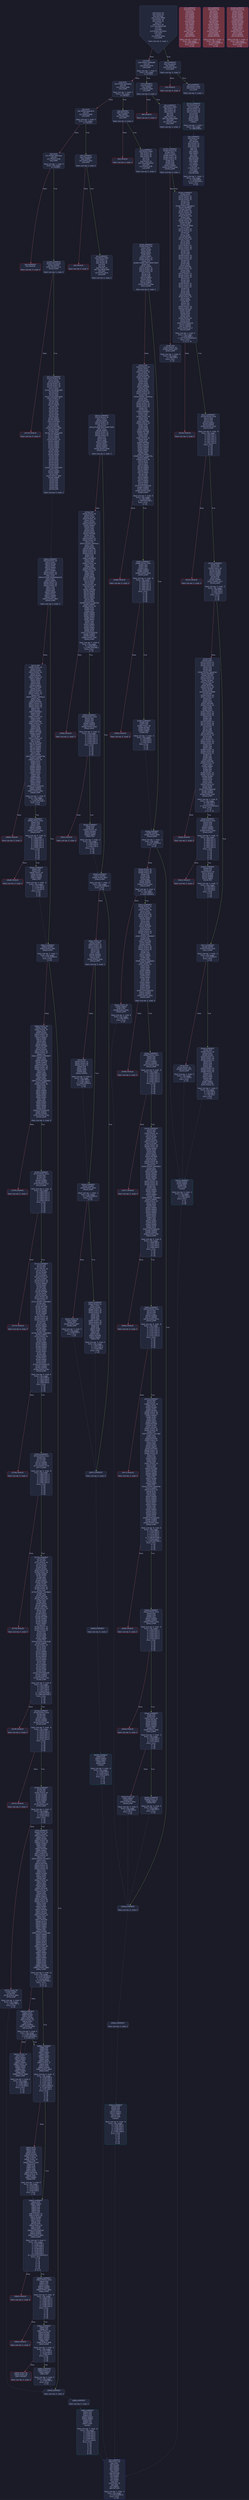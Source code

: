 digraph G {
    node [shape=box, style="filled, rounded", color="#565f89", fontcolor="#c0caf5", fontname="Helvetica", fillcolor="#24283b"];
    edge [color="#414868", fontcolor="#c0caf5", fontname="Helvetica"];
    bgcolor="#1a1b26";
    0 [ label = "[00] PUSH1 60
[02] PUSH1 40
[04] MSTORE
[05] PUSH4 ffffffff
[0a] PUSH1 e0
[0c] PUSH1 02
[0e] EXP
[0f] PUSH1 00
[11] CALLDATALOAD
[12] DIV
[13] AND
[14] PUSH4 0b1350cf
[19] DUP2
[1a] EQ
[1b] PUSH2 004d
[1e] JUMPI

Stack size req: 0, sizeΔ: 1
" shape = invhouse]
    1 [ label = "[1f] DUP1
[20] PUSH4 7a386e88
[25] EQ
[26] PUSH2 0079
[29] JUMPI

Stack size req: 1, sizeΔ: 0
Entry->Op usage:
	0->37:EQ:1
"]
    2 [ label = "[2a] DUP1
[2b] PUSH4 dde3ae6d
[30] EQ
[31] PUSH2 00a9
[34] JUMPI

Stack size req: 1, sizeΔ: 0
Entry->Op usage:
	0->48:EQ:1
"]
    3 [ label = "[35] DUP1
[36] PUSH4 ee4ca97e
[3b] EQ
[3c] PUSH2 00d9
[3f] JUMPI

Stack size req: 1, sizeΔ: 0
Entry->Op usage:
	0->59:EQ:1
"]
    4 [ label = "[40] DUP1
[41] PUSH4 ef941dca
[46] EQ
[47] PUSH2 0109
[4a] JUMPI

Stack size req: 1, sizeΔ: 0
Entry->Op usage:
	0->70:EQ:1
"]
    5 [ label = "[4b] JUMPDEST
[4c] INVALID

Stack size req: 0, sizeΔ: 0
" color = "red"]
    6 [ label = "[4d] JUMPDEST
[4e] CALLVALUE
[4f] ISZERO
[50] PUSH2 0055
[53] JUMPI

Stack size req: 0, sizeΔ: 0
"]
    7 [ label = "[54] INVALID

Stack size req: 0, sizeΔ: 0
" color = "red"]
    8 [ label = "[55] JUMPDEST
[56] PUSH2 005d
[59] PUSH2 0174
[5c] JUMP

Stack size req: 0, sizeΔ: 1
"]
    9 [ label = "[5d] JUMPDEST
[5e] PUSH1 40
[60] DUP1
[61] MLOAD
[62] PUSH1 01
[64] PUSH1 a0
[66] PUSH1 02
[68] EXP
[69] SUB
[6a] SWAP1
[6b] SWAP3
[6c] AND
[6d] DUP3
[6e] MSTORE
[6f] MLOAD
[70] SWAP1
[71] DUP2
[72] SWAP1
[73] SUB
[74] PUSH1 20
[76] ADD
[77] SWAP1
[78] RETURN

Stack size req: 1, sizeΔ: -1
Entry->Op usage:
	0->108:AND:0
	0->110:MSTORE:1
Entry->Exit:
	0->😵
" color = "darkblue"]
    10 [ label = "[79] JUMPDEST
[7a] CALLVALUE
[7b] ISZERO
[7c] PUSH2 0081
[7f] JUMPI

Stack size req: 0, sizeΔ: 0
"]
    11 [ label = "[80] INVALID

Stack size req: 0, sizeΔ: 0
" color = "red"]
    12 [ label = "[81] JUMPDEST
[82] PUSH2 0095
[85] PUSH1 01
[87] PUSH1 a0
[89] PUSH1 02
[8b] EXP
[8c] SUB
[8d] PUSH1 04
[8f] CALLDATALOAD
[90] AND
[91] PUSH2 0183
[94] JUMP

Stack size req: 0, sizeΔ: 2
"]
    13 [ label = "[95] JUMPDEST
[96] PUSH1 40
[98] DUP1
[99] MLOAD
[9a] SWAP2
[9b] ISZERO
[9c] ISZERO
[9d] DUP3
[9e] MSTORE
[9f] MLOAD
[a0] SWAP1
[a1] DUP2
[a2] SWAP1
[a3] SUB
[a4] PUSH1 20
[a6] ADD
[a7] SWAP1
[a8] RETURN

Stack size req: 1, sizeΔ: -1
Entry->Op usage:
	0->155:ISZERO:0
Entry->Exit:
	0->😵
" color = "darkblue"]
    14 [ label = "[a9] JUMPDEST
[aa] CALLVALUE
[ab] ISZERO
[ac] PUSH2 00b1
[af] JUMPI

Stack size req: 0, sizeΔ: 0
"]
    15 [ label = "[b0] INVALID

Stack size req: 0, sizeΔ: 0
" color = "red"]
    16 [ label = "[b1] JUMPDEST
[b2] PUSH2 0095
[b5] PUSH1 01
[b7] PUSH1 a0
[b9] PUSH1 02
[bb] EXP
[bc] SUB
[bd] PUSH1 04
[bf] CALLDATALOAD
[c0] AND
[c1] PUSH2 02f8
[c4] JUMP

Stack size req: 0, sizeΔ: 2
"]
    17 [ label = "[c5] JUMPDEST
[c6] PUSH1 40
[c8] DUP1
[c9] MLOAD
[ca] SWAP2
[cb] ISZERO
[cc] ISZERO
[cd] DUP3
[ce] MSTORE
[cf] MLOAD
[d0] SWAP1
[d1] DUP2
[d2] SWAP1
[d3] SUB
[d4] PUSH1 20
[d6] ADD
[d7] SWAP1
[d8] RETURN

Stack size req: 1, sizeΔ: -1
Entry->Op usage:
	0->203:ISZERO:0
Entry->Exit:
	0->😵
" color = "darkblue" fillcolor = "#703440"]
    18 [ label = "[d9] JUMPDEST
[da] CALLVALUE
[db] ISZERO
[dc] PUSH2 00e1
[df] JUMPI

Stack size req: 0, sizeΔ: 0
"]
    19 [ label = "[e0] INVALID

Stack size req: 0, sizeΔ: 0
" color = "red"]
    20 [ label = "[e1] JUMPDEST
[e2] PUSH2 0095
[e5] PUSH1 01
[e7] PUSH1 a0
[e9] PUSH1 02
[eb] EXP
[ec] SUB
[ed] PUSH1 04
[ef] CALLDATALOAD
[f0] AND
[f1] PUSH2 0514
[f4] JUMP

Stack size req: 0, sizeΔ: 2
"]
    21 [ label = "[f5] JUMPDEST
[f6] PUSH1 40
[f8] DUP1
[f9] MLOAD
[fa] SWAP2
[fb] ISZERO
[fc] ISZERO
[fd] DUP3
[fe] MSTORE
[ff] MLOAD
[0100] SWAP1
[0101] DUP2
[0102] SWAP1
[0103] SUB
[0104] PUSH1 20
[0106] ADD
[0107] SWAP1
[0108] RETURN

Stack size req: 1, sizeΔ: -1
Entry->Op usage:
	0->251:ISZERO:0
Entry->Exit:
	0->😵
" color = "darkblue" fillcolor = "#703440"]
    22 [ label = "[0109] JUMPDEST
[010a] CALLVALUE
[010b] ISZERO
[010c] PUSH2 0111
[010f] JUMPI

Stack size req: 0, sizeΔ: 0
"]
    23 [ label = "[0110] INVALID

Stack size req: 0, sizeΔ: 0
" color = "red"]
    24 [ label = "[0111] JUMPDEST
[0112] PUSH1 40
[0114] DUP1
[0115] MLOAD
[0116] PUSH1 20
[0118] PUSH1 04
[011a] PUSH1 24
[011c] DUP1
[011d] CALLDATALOAD
[011e] DUP3
[011f] DUP2
[0120] ADD
[0121] CALLDATALOAD
[0122] PUSH1 1f
[0124] DUP2
[0125] ADD
[0126] DUP6
[0127] SWAP1
[0128] DIV
[0129] DUP6
[012a] MUL
[012b] DUP7
[012c] ADD
[012d] DUP6
[012e] ADD
[012f] SWAP1
[0130] SWAP7
[0131] MSTORE
[0132] DUP6
[0133] DUP6
[0134] MSTORE
[0135] PUSH2 0095
[0138] SWAP6
[0139] DUP4
[013a] CALLDATALOAD
[013b] SWAP6
[013c] SWAP4
[013d] SWAP5
[013e] PUSH1 44
[0140] SWAP5
[0141] SWAP4
[0142] SWAP3
[0143] SWAP1
[0144] SWAP3
[0145] ADD
[0146] SWAP2
[0147] DUP2
[0148] SWAP1
[0149] DUP5
[014a] ADD
[014b] DUP4
[014c] DUP3
[014d] DUP1
[014e] DUP3
[014f] DUP5
[0150] CALLDATACOPY
[0151] POP
[0152] SWAP5
[0153] SWAP7
[0154] POP
[0155] PUSH2 060f
[0158] SWAP6
[0159] POP
[015a] POP
[015b] POP
[015c] POP
[015d] POP
[015e] POP
[015f] JUMP

Stack size req: 0, sizeΔ: 3
"]
    25 [ label = "[0160] JUMPDEST
[0161] PUSH1 40
[0163] DUP1
[0164] MLOAD
[0165] SWAP2
[0166] ISZERO
[0167] ISZERO
[0168] DUP3
[0169] MSTORE
[016a] MLOAD
[016b] SWAP1
[016c] DUP2
[016d] SWAP1
[016e] SUB
[016f] PUSH1 20
[0171] ADD
[0172] SWAP1
[0173] RETURN

Stack size req: 1, sizeΔ: -1
Entry->Op usage:
	0->358:ISZERO:0
Entry->Exit:
	0->😵
" color = "darkblue" fillcolor = "#703440"]
    26 [ label = "[0174] JUMPDEST
[0175] PUSH1 01
[0177] SLOAD
[0178] PUSH1 01
[017a] PUSH1 a0
[017c] PUSH1 02
[017e] EXP
[017f] SUB
[0180] AND
[0181] DUP2
[0182] JUMP
Indirect!

Stack size req: 1, sizeΔ: 1
Entry->Op usage:
	0->386:JUMP:0
" color = "teal"]
    27 [ label = "[0183] JUMPDEST
[0184] PUSH1 00
[0186] DUP1
[0187] SLOAD
[0188] PUSH1 01
[018a] PUSH1 a0
[018c] PUSH1 02
[018e] EXP
[018f] SUB
[0190] AND
[0191] ISZERO
[0192] PUSH2 019d
[0195] JUMPI

Stack size req: 0, sizeΔ: 1
"]
    28 [ label = "[0196] POP
[0197] PUSH1 00
[0199] PUSH2 02f3
[019c] JUMP

Stack size req: 1, sizeΔ: 0
Entry->Op usage:
	0->406:POP:0
Entry->Exit:
	0->😵
"]
    29 [ label = "[019d] JUMPDEST
[019e] DUP2
[019f] PUSH1 01
[01a1] PUSH1 a0
[01a3] PUSH1 02
[01a5] EXP
[01a6] SUB
[01a7] AND
[01a8] PUSH4 b4ba9e11
[01ad] ADDRESS
[01ae] CALLER
[01af] PUSH1 00
[01b1] PUSH1 40
[01b3] MLOAD
[01b4] PUSH1 20
[01b6] ADD
[01b7] MSTORE
[01b8] PUSH1 40
[01ba] MLOAD
[01bb] DUP4
[01bc] PUSH4 ffffffff
[01c1] AND
[01c2] PUSH1 e0
[01c4] PUSH1 02
[01c6] EXP
[01c7] MUL
[01c8] DUP2
[01c9] MSTORE
[01ca] PUSH1 04
[01cc] ADD
[01cd] DUP1
[01ce] DUP4
[01cf] PUSH1 01
[01d1] PUSH1 a0
[01d3] PUSH1 02
[01d5] EXP
[01d6] SUB
[01d7] AND
[01d8] PUSH1 01
[01da] PUSH1 a0
[01dc] PUSH1 02
[01de] EXP
[01df] SUB
[01e0] AND
[01e1] DUP2
[01e2] MSTORE
[01e3] PUSH1 20
[01e5] ADD
[01e6] DUP3
[01e7] PUSH1 01
[01e9] PUSH1 a0
[01eb] PUSH1 02
[01ed] EXP
[01ee] SUB
[01ef] AND
[01f0] PUSH1 01
[01f2] PUSH1 a0
[01f4] PUSH1 02
[01f6] EXP
[01f7] SUB
[01f8] AND
[01f9] DUP2
[01fa] MSTORE
[01fb] PUSH1 20
[01fd] ADD
[01fe] SWAP3
[01ff] POP
[0200] POP
[0201] POP
[0202] PUSH1 20
[0204] PUSH1 40
[0206] MLOAD
[0207] DUP1
[0208] DUP4
[0209] SUB
[020a] DUP2
[020b] PUSH1 00
[020d] DUP8
[020e] DUP1
[020f] EXTCODESIZE
[0210] ISZERO
[0211] ISZERO
[0212] PUSH2 0217
[0215] JUMPI

Stack size req: 2, sizeΔ: 9
Entry->Op usage:
	1->423:AND:1
	1->527:EXTCODESIZE:0
Entry->Exit:
	1->0, 8, 10
"]
    30 [ label = "[0216] INVALID

Stack size req: 0, sizeΔ: 0
" color = "red"]
    31 [ label = "[0217] JUMPDEST
[0218] PUSH2 02c6
[021b] GAS
[021c] SUB
[021d] CALL
[021e] ISZERO
[021f] ISZERO
[0220] PUSH2 0225
[0223] JUMPI

Stack size req: 6, sizeΔ: -6
Entry->Op usage:
	0->541:CALL:1
	1->541:CALL:2
	2->541:CALL:3
	3->541:CALL:4
	4->541:CALL:5
	5->541:CALL:6
Entry->Exit:
	0->😵
	1->😵
	2->😵
	3->😵
	4->😵
	5->😵
"]
    32 [ label = "[0224] INVALID

Stack size req: 0, sizeΔ: 0
" color = "red"]
    33 [ label = "[0225] JUMPDEST
[0226] POP
[0227] POP
[0228] PUSH1 40
[022a] MLOAD
[022b] MLOAD
[022c] ISZERO
[022d] SWAP1
[022e] POP
[022f] DUP1
[0230] ISZERO
[0231] PUSH2 02c7
[0234] JUMPI

Stack size req: 3, sizeΔ: -2
Entry->Op usage:
	0->550:POP:0
	1->551:POP:0
	2->558:POP:0
Entry->Exit:
	0->😵
	1->😵
	2->😵
"]
    34 [ label = "[0235] POP
[0236] DUP2
[0237] PUSH1 01
[0239] PUSH1 a0
[023b] PUSH1 02
[023d] EXP
[023e] SUB
[023f] AND
[0240] PUSH4 7ddc02d4
[0245] ADDRESS
[0246] CALLER
[0247] PUSH1 00
[0249] PUSH1 40
[024b] MLOAD
[024c] PUSH1 20
[024e] ADD
[024f] MSTORE
[0250] PUSH1 40
[0252] MLOAD
[0253] DUP4
[0254] PUSH4 ffffffff
[0259] AND
[025a] PUSH1 e0
[025c] PUSH1 02
[025e] EXP
[025f] MUL
[0260] DUP2
[0261] MSTORE
[0262] PUSH1 04
[0264] ADD
[0265] DUP1
[0266] DUP4
[0267] PUSH1 01
[0269] PUSH1 a0
[026b] PUSH1 02
[026d] EXP
[026e] SUB
[026f] AND
[0270] PUSH1 01
[0272] PUSH1 a0
[0274] PUSH1 02
[0276] EXP
[0277] SUB
[0278] AND
[0279] DUP2
[027a] MSTORE
[027b] PUSH1 20
[027d] ADD
[027e] DUP3
[027f] PUSH1 01
[0281] PUSH1 a0
[0283] PUSH1 02
[0285] EXP
[0286] SUB
[0287] AND
[0288] PUSH1 01
[028a] PUSH1 a0
[028c] PUSH1 02
[028e] EXP
[028f] SUB
[0290] AND
[0291] DUP2
[0292] MSTORE
[0293] PUSH1 20
[0295] ADD
[0296] SWAP3
[0297] POP
[0298] POP
[0299] POP
[029a] PUSH1 20
[029c] PUSH1 40
[029e] MLOAD
[029f] DUP1
[02a0] DUP4
[02a1] SUB
[02a2] DUP2
[02a3] PUSH1 00
[02a5] DUP8
[02a6] DUP1
[02a7] EXTCODESIZE
[02a8] ISZERO
[02a9] ISZERO
[02aa] PUSH2 02af
[02ad] JUMPI

Stack size req: 3, sizeΔ: 8
Entry->Op usage:
	0->565:POP:0
	2->575:AND:1
	2->679:EXTCODESIZE:0
Entry->Exit:
	0->😵
	2->0, 8, 10
"]
    35 [ label = "[02ae] INVALID

Stack size req: 0, sizeΔ: 0
" color = "red"]
    36 [ label = "[02af] JUMPDEST
[02b0] PUSH2 02c6
[02b3] GAS
[02b4] SUB
[02b5] CALL
[02b6] ISZERO
[02b7] ISZERO
[02b8] PUSH2 02bd
[02bb] JUMPI

Stack size req: 6, sizeΔ: -6
Entry->Op usage:
	0->693:CALL:1
	1->693:CALL:2
	2->693:CALL:3
	3->693:CALL:4
	4->693:CALL:5
	5->693:CALL:6
Entry->Exit:
	0->😵
	1->😵
	2->😵
	3->😵
	4->😵
	5->😵
"]
    37 [ label = "[02bc] INVALID

Stack size req: 0, sizeΔ: 0
" color = "red"]
    38 [ label = "[02bd] JUMPDEST
[02be] POP
[02bf] POP
[02c0] PUSH1 40
[02c2] MLOAD
[02c3] MLOAD
[02c4] ISZERO
[02c5] SWAP1
[02c6] POP

Stack size req: 3, sizeΔ: -2
Entry->Op usage:
	0->702:POP:0
	1->703:POP:0
	2->710:POP:0
Entry->Exit:
	0->😵
	1->😵
	2->😵
"]
    39 [ label = "[02c7] JUMPDEST
[02c8] ISZERO
[02c9] PUSH2 02d4
[02cc] JUMPI

Stack size req: 1, sizeΔ: -1
Entry->Op usage:
	0->712:ISZERO:0
Entry->Exit:
	0->😵
"]
    40 [ label = "[02cd] POP
[02ce] PUSH1 00
[02d0] PUSH2 02f3
[02d3] JUMP

Stack size req: 1, sizeΔ: 0
Entry->Op usage:
	0->717:POP:0
Entry->Exit:
	0->😵
"]
    41 [ label = "[02d4] JUMPDEST
[02d5] POP
[02d6] PUSH1 00
[02d8] DUP1
[02d9] SLOAD
[02da] PUSH1 01
[02dc] PUSH1 a0
[02de] PUSH1 02
[02e0] EXP
[02e1] SUB
[02e2] NOT
[02e3] AND
[02e4] PUSH1 01
[02e6] PUSH1 a0
[02e8] PUSH1 02
[02ea] EXP
[02eb] SUB
[02ec] DUP4
[02ed] AND
[02ee] OR
[02ef] SWAP1
[02f0] SSTORE
[02f1] PUSH1 01

Stack size req: 2, sizeΔ: 0
Entry->Op usage:
	0->725:POP:0
	1->749:AND:0
	1->750:OR:0
Entry->Exit:
	0->😵
"]
    42 [ label = "[02f3] JUMPDEST
[02f4] SWAP2
[02f5] SWAP1
[02f6] POP
[02f7] JUMP
Indirect!

Stack size req: 3, sizeΔ: -2
Entry->Op usage:
	1->758:POP:0
	2->759:JUMP:0
Entry->Exit:
	0->0
	1->😵
	2->😵
" color = "teal"]
    43 [ label = "[02f8] JUMPDEST
[02f9] PUSH1 00
[02fb] DUP1
[02fc] SLOAD
[02fd] DUP2
[02fe] SWAP1
[02ff] DUP2
[0300] SWAP1
[0301] PUSH1 c0
[0303] PUSH1 02
[0305] EXP
[0306] PUSH8 5f5f726f6f745f5f
[030f] MUL
[0310] SWAP1
[0311] PUSH1 01
[0313] PUSH1 a0
[0315] PUSH1 02
[0317] EXP
[0318] SUB
[0319] AND
[031a] ISZERO
[031b] DUP1
[031c] ISZERO
[031d] SWAP1
[031e] PUSH2 039e
[0321] JUMPI

Stack size req: 0, sizeΔ: 5
"]
    44 [ label = "[0322] POP
[0323] PUSH1 00
[0325] DUP1
[0326] SLOAD
[0327] PUSH1 40
[0329] DUP1
[032a] MLOAD
[032b] PUSH1 20
[032d] SWAP1
[032e] DUP2
[032f] ADD
[0330] DUP5
[0331] SWAP1
[0332] MSTORE
[0333] DUP2
[0334] MLOAD
[0335] PUSH1 e1
[0337] PUSH1 02
[0339] EXP
[033a] PUSH4 169f2bcd
[033f] MUL
[0340] DUP2
[0341] MSTORE
[0342] PUSH1 01
[0344] PUSH1 a0
[0346] PUSH1 02
[0348] EXP
[0349] SUB
[034a] ADDRESS
[034b] DUP2
[034c] AND
[034d] PUSH1 04
[034f] DUP4
[0350] ADD
[0351] MSTORE
[0352] PUSH1 24
[0354] DUP3
[0355] ADD
[0356] DUP8
[0357] SWAP1
[0358] MSTORE
[0359] CALLER
[035a] DUP2
[035b] AND
[035c] PUSH1 44
[035e] DUP4
[035f] ADD
[0360] MSTORE
[0361] SWAP3
[0362] MLOAD
[0363] SWAP3
[0364] SWAP1
[0365] SWAP4
[0366] AND
[0367] SWAP4
[0368] PUSH4 2d3e579a
[036d] SWAP4
[036e] PUSH1 64
[0370] DUP1
[0371] DUP3
[0372] ADD
[0373] SWAP5
[0374] SWAP3
[0375] SWAP2
[0376] DUP4
[0377] SWAP1
[0378] SUB
[0379] ADD
[037a] SWAP1
[037b] DUP3
[037c] SWAP1
[037d] DUP8
[037e] DUP1
[037f] EXTCODESIZE
[0380] ISZERO
[0381] ISZERO
[0382] PUSH2 0387
[0385] JUMPI

Stack size req: 2, sizeΔ: 8
Entry->Op usage:
	0->802:POP:0
	1->856:MSTORE:1
Entry->Exit:
	0->😵
"]
    45 [ label = "[0386] INVALID

Stack size req: 0, sizeΔ: 0
" color = "red"]
    46 [ label = "[0387] JUMPDEST
[0388] PUSH2 02c6
[038b] GAS
[038c] SUB
[038d] CALL
[038e] ISZERO
[038f] ISZERO
[0390] PUSH2 0395
[0393] JUMPI

Stack size req: 6, sizeΔ: -6
Entry->Op usage:
	0->909:CALL:1
	1->909:CALL:2
	2->909:CALL:3
	3->909:CALL:4
	4->909:CALL:5
	5->909:CALL:6
Entry->Exit:
	0->😵
	1->😵
	2->😵
	3->😵
	4->😵
	5->😵
"]
    47 [ label = "[0394] INVALID

Stack size req: 0, sizeΔ: 0
" color = "red"]
    48 [ label = "[0395] JUMPDEST
[0396] POP
[0397] POP
[0398] PUSH1 40
[039a] MLOAD
[039b] MLOAD
[039c] SWAP1
[039d] POP

Stack size req: 3, sizeΔ: -2
Entry->Op usage:
	0->918:POP:0
	1->919:POP:0
	2->925:POP:0
Entry->Exit:
	0->😵
	1->😵
	2->😵
"]
    49 [ label = "[039e] JUMPDEST
[039f] ISZERO
[03a0] PUSH2 050a
[03a3] JUMPI

Stack size req: 1, sizeΔ: -1
Entry->Op usage:
	0->927:ISZERO:0
Entry->Exit:
	0->😵
"]
    50 [ label = "[03a4] PUSH1 01
[03a6] PUSH1 a0
[03a8] PUSH1 02
[03aa] EXP
[03ab] SUB
[03ac] DUP6
[03ad] AND
[03ae] ISZERO
[03af] ISZERO
[03b0] PUSH2 03bc
[03b3] JUMPI

Stack size req: 5, sizeΔ: 0
Entry->Op usage:
	4->941:AND:0
	4->942:ISZERO:0
"]
    51 [ label = "[03b4] PUSH1 00
[03b6] SWAP4
[03b7] POP
[03b8] PUSH2 050a
[03bb] JUMP

Stack size req: 4, sizeΔ: 0
Entry->Op usage:
	3->951:POP:0
Entry->Exit:
	3->😵
"]
    52 [ label = "[03bc] JUMPDEST
[03bd] PUSH1 01
[03bf] SLOAD
[03c0] PUSH1 40
[03c2] DUP1
[03c3] MLOAD
[03c4] PUSH1 00
[03c6] PUSH1 20
[03c8] SWAP2
[03c9] DUP3
[03ca] ADD
[03cb] DUP2
[03cc] SWAP1
[03cd] MSTORE
[03ce] DUP3
[03cf] MLOAD
[03d0] PUSH1 e2
[03d2] PUSH1 02
[03d4] EXP
[03d5] PUSH4 299b9b97
[03da] MUL
[03db] DUP2
[03dc] MSTORE
[03dd] SWAP3
[03de] MLOAD
[03df] PUSH1 01
[03e1] PUSH1 a0
[03e3] PUSH1 02
[03e5] EXP
[03e6] SUB
[03e7] SWAP1
[03e8] SWAP5
[03e9] AND
[03ea] SWAP4
[03eb] PUSH4 a66e6e5c
[03f0] SWAP4
[03f1] PUSH1 04
[03f3] DUP1
[03f4] DUP3
[03f5] ADD
[03f6] SWAP5
[03f7] SWAP4
[03f8] SWAP2
[03f9] DUP4
[03fa] SWAP1
[03fb] SUB
[03fc] ADD
[03fd] SWAP1
[03fe] DUP3
[03ff] SWAP1
[0400] DUP8
[0401] DUP1
[0402] EXTCODESIZE
[0403] ISZERO
[0404] ISZERO
[0405] PUSH2 040a
[0408] JUMPI

Stack size req: 0, sizeΔ: 9
"]
    53 [ label = "[0409] INVALID

Stack size req: 0, sizeΔ: 0
" color = "red"]
    54 [ label = "[040a] JUMPDEST
[040b] PUSH2 02c6
[040e] GAS
[040f] SUB
[0410] CALL
[0411] ISZERO
[0412] ISZERO
[0413] PUSH2 0418
[0416] JUMPI

Stack size req: 6, sizeΔ: -6
Entry->Op usage:
	0->1040:CALL:1
	1->1040:CALL:2
	2->1040:CALL:3
	3->1040:CALL:4
	4->1040:CALL:5
	5->1040:CALL:6
Entry->Exit:
	0->😵
	1->😵
	2->😵
	3->😵
	4->😵
	5->😵
"]
    55 [ label = "[0417] INVALID

Stack size req: 0, sizeΔ: 0
" color = "red"]
    56 [ label = "[0418] JUMPDEST
[0419] POP
[041a] POP
[041b] PUSH1 40
[041d] DUP1
[041e] MLOAD
[041f] DUP1
[0420] MLOAD
[0421] PUSH1 01
[0423] SLOAD
[0424] PUSH1 00
[0426] PUSH1 20
[0428] SWAP4
[0429] DUP5
[042a] ADD
[042b] DUP2
[042c] SWAP1
[042d] MSTORE
[042e] DUP5
[042f] MLOAD
[0430] PUSH1 e0
[0432] PUSH1 02
[0434] EXP
[0435] PUSH4 406838b3
[043a] MUL
[043b] DUP2
[043c] MSTORE
[043d] SWAP5
[043e] MLOAD
[043f] SWAP3
[0440] SWAP9
[0441] POP
[0442] PUSH1 01
[0444] PUSH1 a0
[0446] PUSH1 02
[0448] EXP
[0449] SUB
[044a] SWAP1
[044b] SWAP2
[044c] AND
[044d] SWAP5
[044e] POP
[044f] PUSH4 406838b3
[0454] SWAP4
[0455] PUSH1 04
[0457] DUP1
[0458] DUP3
[0459] ADD
[045a] SWAP5
[045b] SWAP4
[045c] SWAP3
[045d] SWAP2
[045e] DUP4
[045f] SWAP1
[0460] SUB
[0461] ADD
[0462] SWAP1
[0463] DUP3
[0464] SWAP1
[0465] DUP8
[0466] DUP1
[0467] EXTCODESIZE
[0468] ISZERO
[0469] ISZERO
[046a] PUSH2 046f
[046d] JUMPI

Stack size req: 6, sizeΔ: 6
Entry->Op usage:
	0->1049:POP:0
	1->1050:POP:0
	2->1102:POP:0
	5->1089:POP:0
Entry->Exit:
	0->😵
	1->😵
	2->😵
	5->😵
"]
    57 [ label = "[046e] INVALID

Stack size req: 0, sizeΔ: 0
" color = "red"]
    58 [ label = "[046f] JUMPDEST
[0470] PUSH2 02c6
[0473] GAS
[0474] SUB
[0475] CALL
[0476] ISZERO
[0477] ISZERO
[0478] PUSH2 047d
[047b] JUMPI

Stack size req: 6, sizeΔ: -6
Entry->Op usage:
	0->1141:CALL:1
	1->1141:CALL:2
	2->1141:CALL:3
	3->1141:CALL:4
	4->1141:CALL:5
	5->1141:CALL:6
Entry->Exit:
	0->😵
	1->😵
	2->😵
	3->😵
	4->😵
	5->😵
"]
    59 [ label = "[047c] INVALID

Stack size req: 0, sizeΔ: 0
" color = "red"]
    60 [ label = "[047d] JUMPDEST
[047e] POP
[047f] POP
[0480] PUSH1 40
[0482] DUP1
[0483] MLOAD
[0484] DUP1
[0485] MLOAD
[0486] PUSH1 00
[0488] PUSH1 20
[048a] SWAP3
[048b] DUP4
[048c] ADD
[048d] DUP2
[048e] SWAP1
[048f] MSTORE
[0490] DUP4
[0491] MLOAD
[0492] PUSH1 e1
[0494] PUSH1 02
[0496] EXP
[0497] PUSH4 7ec1c8af
[049c] MUL
[049d] DUP2
[049e] MSTORE
[049f] PUSH1 04
[04a1] DUP2
[04a2] ADD
[04a3] DUP10
[04a4] SWAP1
[04a5] MSTORE
[04a6] PUSH1 01
[04a8] PUSH1 a0
[04aa] PUSH1 02
[04ac] EXP
[04ad] SUB
[04ae] DUP12
[04af] DUP2
[04b0] AND
[04b1] PUSH1 24
[04b3] DUP4
[04b4] ADD
[04b5] MSTORE
[04b6] SWAP5
[04b7] MLOAD
[04b8] SWAP3
[04b9] SWAP8
[04ba] POP
[04bb] SWAP4
[04bc] DUP8
[04bd] AND
[04be] SWAP5
[04bf] POP
[04c0] PUSH4 fd83915e
[04c5] SWAP4
[04c6] PUSH1 44
[04c8] DUP1
[04c9] DUP3
[04ca] ADD
[04cb] SWAP5
[04cc] SWAP4
[04cd] SWAP3
[04ce] SWAP2
[04cf] DUP4
[04d0] SWAP1
[04d1] SUB
[04d2] ADD
[04d3] SWAP1
[04d4] DUP3
[04d5] SWAP1
[04d6] DUP8
[04d7] DUP1
[04d8] EXTCODESIZE
[04d9] ISZERO
[04da] ISZERO
[04db] PUSH2 04e0
[04de] JUMPI

Stack size req: 8, sizeΔ: 6
Entry->Op usage:
	0->1150:POP:0
	1->1151:POP:0
	2->1215:POP:0
	4->1210:POP:0
	5->1189:MSTORE:1
	7->1200:AND:1
	7->1205:MSTORE:1
Entry->Exit:
	0->😵
	1->😵
	2->😵
	4->😵
"]
    61 [ label = "[04df] INVALID

Stack size req: 0, sizeΔ: 0
" color = "red"]
    62 [ label = "[04e0] JUMPDEST
[04e1] PUSH2 02c6
[04e4] GAS
[04e5] SUB
[04e6] CALL
[04e7] ISZERO
[04e8] ISZERO
[04e9] PUSH2 04ee
[04ec] JUMPI

Stack size req: 6, sizeΔ: -6
Entry->Op usage:
	0->1254:CALL:1
	1->1254:CALL:2
	2->1254:CALL:3
	3->1254:CALL:4
	4->1254:CALL:5
	5->1254:CALL:6
Entry->Exit:
	0->😵
	1->😵
	2->😵
	3->😵
	4->😵
	5->😵
"]
    63 [ label = "[04ed] INVALID

Stack size req: 0, sizeΔ: 0
" color = "red"]
    64 [ label = "[04ee] JUMPDEST
[04ef] POP
[04f0] POP
[04f1] PUSH1 40
[04f3] MLOAD
[04f4] MLOAD
[04f5] ISZERO
[04f6] ISZERO
[04f7] SWAP1
[04f8] POP
[04f9] PUSH2 0505
[04fc] JUMPI

Stack size req: 3, sizeΔ: -3
Entry->Op usage:
	0->1263:POP:0
	1->1264:POP:0
	2->1272:POP:0
Entry->Exit:
	0->😵
	1->😵
	2->😵
"]
    65 [ label = "[04fd] PUSH1 00
[04ff] SWAP4
[0500] POP
[0501] PUSH2 050a
[0504] JUMP

Stack size req: 4, sizeΔ: 0
Entry->Op usage:
	3->1280:POP:0
Entry->Exit:
	3->😵
"]
    66 [ label = "[0505] JUMPDEST
[0506] PUSH1 01
[0508] SWAP4
[0509] POP

Stack size req: 4, sizeΔ: 0
Entry->Op usage:
	3->1289:POP:0
Entry->Exit:
	3->😵
"]
    67 [ label = "[050a] JUMPDEST

Stack size req: 0, sizeΔ: 0
"]
    68 [ label = "[050b] JUMPDEST

Stack size req: 0, sizeΔ: 0
"]
    69 [ label = "[050c] JUMPDEST
[050d] POP
[050e] POP
[050f] POP
[0510] SWAP2
[0511] SWAP1
[0512] POP
[0513] JUMP
Indirect!

Stack size req: 6, sizeΔ: -5
Entry->Op usage:
	0->1293:POP:0
	1->1294:POP:0
	2->1295:POP:0
	4->1298:POP:0
	5->1299:JUMP:0
Entry->Exit:
	0->😵
	1->😵
	2->😵
	3->0
	4->😵
	5->😵
" color = "teal"]
    70 [ label = "[0514] JUMPDEST
[0515] PUSH1 00
[0517] DUP1
[0518] SLOAD
[0519] PUSH1 c0
[051b] PUSH1 02
[051d] EXP
[051e] PUSH8 5f5f726f6f745f5f
[0527] MUL
[0528] SWAP1
[0529] PUSH1 01
[052b] PUSH1 a0
[052d] PUSH1 02
[052f] EXP
[0530] SUB
[0531] AND
[0532] ISZERO
[0533] DUP1
[0534] ISZERO
[0535] SWAP1
[0536] PUSH2 05b6
[0539] JUMPI

Stack size req: 0, sizeΔ: 3
"]
    71 [ label = "[053a] POP
[053b] PUSH1 00
[053d] DUP1
[053e] SLOAD
[053f] PUSH1 40
[0541] DUP1
[0542] MLOAD
[0543] PUSH1 20
[0545] SWAP1
[0546] DUP2
[0547] ADD
[0548] DUP5
[0549] SWAP1
[054a] MSTORE
[054b] DUP2
[054c] MLOAD
[054d] PUSH1 e1
[054f] PUSH1 02
[0551] EXP
[0552] PUSH4 169f2bcd
[0557] MUL
[0558] DUP2
[0559] MSTORE
[055a] PUSH1 01
[055c] PUSH1 a0
[055e] PUSH1 02
[0560] EXP
[0561] SUB
[0562] ADDRESS
[0563] DUP2
[0564] AND
[0565] PUSH1 04
[0567] DUP4
[0568] ADD
[0569] MSTORE
[056a] PUSH1 24
[056c] DUP3
[056d] ADD
[056e] DUP8
[056f] SWAP1
[0570] MSTORE
[0571] CALLER
[0572] DUP2
[0573] AND
[0574] PUSH1 44
[0576] DUP4
[0577] ADD
[0578] MSTORE
[0579] SWAP3
[057a] MLOAD
[057b] SWAP3
[057c] SWAP1
[057d] SWAP4
[057e] AND
[057f] SWAP4
[0580] PUSH4 2d3e579a
[0585] SWAP4
[0586] PUSH1 64
[0588] DUP1
[0589] DUP3
[058a] ADD
[058b] SWAP5
[058c] SWAP3
[058d] SWAP2
[058e] DUP4
[058f] SWAP1
[0590] SUB
[0591] ADD
[0592] SWAP1
[0593] DUP3
[0594] SWAP1
[0595] DUP8
[0596] DUP1
[0597] EXTCODESIZE
[0598] ISZERO
[0599] ISZERO
[059a] PUSH2 059f
[059d] JUMPI

Stack size req: 2, sizeΔ: 8
Entry->Op usage:
	0->1338:POP:0
	1->1392:MSTORE:1
Entry->Exit:
	0->😵
"]
    72 [ label = "[059e] INVALID

Stack size req: 0, sizeΔ: 0
" color = "red"]
    73 [ label = "[059f] JUMPDEST
[05a0] PUSH2 02c6
[05a3] GAS
[05a4] SUB
[05a5] CALL
[05a6] ISZERO
[05a7] ISZERO
[05a8] PUSH2 05ad
[05ab] JUMPI

Stack size req: 6, sizeΔ: -6
Entry->Op usage:
	0->1445:CALL:1
	1->1445:CALL:2
	2->1445:CALL:3
	3->1445:CALL:4
	4->1445:CALL:5
	5->1445:CALL:6
Entry->Exit:
	0->😵
	1->😵
	2->😵
	3->😵
	4->😵
	5->😵
"]
    74 [ label = "[05ac] INVALID

Stack size req: 0, sizeΔ: 0
" color = "red"]
    75 [ label = "[05ad] JUMPDEST
[05ae] POP
[05af] POP
[05b0] PUSH1 40
[05b2] MLOAD
[05b3] MLOAD
[05b4] SWAP1
[05b5] POP

Stack size req: 3, sizeΔ: -2
Entry->Op usage:
	0->1454:POP:0
	1->1455:POP:0
	2->1461:POP:0
Entry->Exit:
	0->😵
	1->😵
	2->😵
"]
    76 [ label = "[05b6] JUMPDEST
[05b7] ISZERO
[05b8] PUSH2 0607
[05bb] JUMPI

Stack size req: 1, sizeΔ: -1
Entry->Op usage:
	0->1463:ISZERO:0
Entry->Exit:
	0->😵
"]
    77 [ label = "[05bc] PUSH1 01
[05be] SLOAD
[05bf] PUSH1 01
[05c1] PUSH1 a0
[05c3] PUSH1 02
[05c5] EXP
[05c6] SUB
[05c7] AND
[05c8] ISZERO
[05c9] ISZERO
[05ca] DUP1
[05cb] PUSH2 05db
[05ce] JUMPI

Stack size req: 0, sizeΔ: 1
"]
    78 [ label = "[05cf] POP
[05d0] PUSH1 01
[05d2] PUSH1 a0
[05d4] PUSH1 02
[05d6] EXP
[05d7] SUB
[05d8] DUP4
[05d9] AND
[05da] ISZERO

Stack size req: 4, sizeΔ: 0
Entry->Op usage:
	0->1487:POP:0
	3->1497:AND:0
	3->1498:ISZERO:0
Entry->Exit:
	0->😵
"]
    79 [ label = "[05db] JUMPDEST
[05dc] ISZERO
[05dd] PUSH2 05e9
[05e0] JUMPI

Stack size req: 1, sizeΔ: -1
Entry->Op usage:
	0->1500:ISZERO:0
Entry->Exit:
	0->😵
"]
    80 [ label = "[05e1] PUSH1 00
[05e3] SWAP2
[05e4] POP
[05e5] PUSH2 0607
[05e8] JUMP

Stack size req: 2, sizeΔ: 0
Entry->Op usage:
	1->1508:POP:0
Entry->Exit:
	1->😵
"]
    81 [ label = "[05e9] JUMPDEST
[05ea] PUSH1 01
[05ec] DUP1
[05ed] SLOAD
[05ee] PUSH1 01
[05f0] PUSH1 a0
[05f2] PUSH1 02
[05f4] EXP
[05f5] SUB
[05f6] NOT
[05f7] AND
[05f8] PUSH1 01
[05fa] PUSH1 a0
[05fc] PUSH1 02
[05fe] EXP
[05ff] SUB
[0600] DUP6
[0601] AND
[0602] OR
[0603] DUP2
[0604] SSTORE
[0605] SWAP2
[0606] POP

Stack size req: 3, sizeΔ: 0
Entry->Op usage:
	1->1542:POP:0
	2->1537:AND:0
	2->1538:OR:0
Entry->Exit:
	1->😵
"]
    82 [ label = "[0607] JUMPDEST

Stack size req: 0, sizeΔ: 0
"]
    83 [ label = "[0608] JUMPDEST

Stack size req: 0, sizeΔ: 0
"]
    84 [ label = "[0609] JUMPDEST
[060a] POP
[060b] SWAP2
[060c] SWAP1
[060d] POP
[060e] JUMP
Indirect!

Stack size req: 4, sizeΔ: -3
Entry->Op usage:
	0->1546:POP:0
	2->1549:POP:0
	3->1550:JUMP:0
Entry->Exit:
	0->😵
	1->0
	2->😵
	3->😵
" color = "teal"]
    85 [ label = "[060f] JUMPDEST
[0610] PUSH1 00
[0612] DUP1
[0613] SLOAD
[0614] DUP2
[0615] SWAP1
[0616] DUP2
[0617] SWAP1
[0618] PUSH1 d1
[061a] PUSH1 02
[061c] EXP
[061d] PUSH6 34b9b9bab2b9
[0624] MUL
[0625] SWAP1
[0626] PUSH1 01
[0628] PUSH1 a0
[062a] PUSH1 02
[062c] EXP
[062d] SUB
[062e] AND
[062f] ISZERO
[0630] DUP1
[0631] ISZERO
[0632] SWAP1
[0633] PUSH2 06b3
[0636] JUMPI

Stack size req: 0, sizeΔ: 5
"]
    86 [ label = "[0637] POP
[0638] PUSH1 00
[063a] DUP1
[063b] SLOAD
[063c] PUSH1 40
[063e] DUP1
[063f] MLOAD
[0640] PUSH1 20
[0642] SWAP1
[0643] DUP2
[0644] ADD
[0645] DUP5
[0646] SWAP1
[0647] MSTORE
[0648] DUP2
[0649] MLOAD
[064a] PUSH1 e1
[064c] PUSH1 02
[064e] EXP
[064f] PUSH4 169f2bcd
[0654] MUL
[0655] DUP2
[0656] MSTORE
[0657] PUSH1 01
[0659] PUSH1 a0
[065b] PUSH1 02
[065d] EXP
[065e] SUB
[065f] ADDRESS
[0660] DUP2
[0661] AND
[0662] PUSH1 04
[0664] DUP4
[0665] ADD
[0666] MSTORE
[0667] PUSH1 24
[0669] DUP3
[066a] ADD
[066b] DUP8
[066c] SWAP1
[066d] MSTORE
[066e] CALLER
[066f] DUP2
[0670] AND
[0671] PUSH1 44
[0673] DUP4
[0674] ADD
[0675] MSTORE
[0676] SWAP3
[0677] MLOAD
[0678] SWAP3
[0679] SWAP1
[067a] SWAP4
[067b] AND
[067c] SWAP4
[067d] PUSH4 2d3e579a
[0682] SWAP4
[0683] PUSH1 64
[0685] DUP1
[0686] DUP3
[0687] ADD
[0688] SWAP5
[0689] SWAP3
[068a] SWAP2
[068b] DUP4
[068c] SWAP1
[068d] SUB
[068e] ADD
[068f] SWAP1
[0690] DUP3
[0691] SWAP1
[0692] DUP8
[0693] DUP1
[0694] EXTCODESIZE
[0695] ISZERO
[0696] ISZERO
[0697] PUSH2 069c
[069a] JUMPI

Stack size req: 2, sizeΔ: 8
Entry->Op usage:
	0->1591:POP:0
	1->1645:MSTORE:1
Entry->Exit:
	0->😵
"]
    87 [ label = "[069b] INVALID

Stack size req: 0, sizeΔ: 0
" color = "red"]
    88 [ label = "[069c] JUMPDEST
[069d] PUSH2 02c6
[06a0] GAS
[06a1] SUB
[06a2] CALL
[06a3] ISZERO
[06a4] ISZERO
[06a5] PUSH2 06aa
[06a8] JUMPI

Stack size req: 6, sizeΔ: -6
Entry->Op usage:
	0->1698:CALL:1
	1->1698:CALL:2
	2->1698:CALL:3
	3->1698:CALL:4
	4->1698:CALL:5
	5->1698:CALL:6
Entry->Exit:
	0->😵
	1->😵
	2->😵
	3->😵
	4->😵
	5->😵
"]
    89 [ label = "[06a9] INVALID

Stack size req: 0, sizeΔ: 0
" color = "red"]
    90 [ label = "[06aa] JUMPDEST
[06ab] POP
[06ac] POP
[06ad] PUSH1 40
[06af] MLOAD
[06b0] MLOAD
[06b1] SWAP1
[06b2] POP

Stack size req: 3, sizeΔ: -2
Entry->Op usage:
	0->1707:POP:0
	1->1708:POP:0
	2->1714:POP:0
Entry->Exit:
	0->😵
	1->😵
	2->😵
"]
    91 [ label = "[06b3] JUMPDEST
[06b4] ISZERO
[06b5] PUSH2 08fd
[06b8] JUMPI

Stack size req: 1, sizeΔ: -1
Entry->Op usage:
	0->1716:ISZERO:0
Entry->Exit:
	0->😵
"]
    92 [ label = "[06b9] PUSH1 01
[06bb] SLOAD
[06bc] PUSH1 40
[06be] DUP1
[06bf] MLOAD
[06c0] PUSH1 00
[06c2] PUSH1 20
[06c4] SWAP2
[06c5] DUP3
[06c6] ADD
[06c7] DUP2
[06c8] SWAP1
[06c9] MSTORE
[06ca] DUP3
[06cb] MLOAD
[06cc] PUSH1 e2
[06ce] PUSH1 02
[06d0] EXP
[06d1] PUSH4 299b9b97
[06d6] MUL
[06d7] DUP2
[06d8] MSTORE
[06d9] SWAP3
[06da] MLOAD
[06db] PUSH1 01
[06dd] PUSH1 a0
[06df] PUSH1 02
[06e1] EXP
[06e2] SUB
[06e3] SWAP1
[06e4] SWAP5
[06e5] AND
[06e6] SWAP4
[06e7] PUSH4 a66e6e5c
[06ec] SWAP4
[06ed] PUSH1 04
[06ef] DUP1
[06f0] DUP3
[06f1] ADD
[06f2] SWAP5
[06f3] SWAP4
[06f4] SWAP2
[06f5] DUP4
[06f6] SWAP1
[06f7] SUB
[06f8] ADD
[06f9] SWAP1
[06fa] DUP3
[06fb] SWAP1
[06fc] DUP8
[06fd] DUP1
[06fe] EXTCODESIZE
[06ff] ISZERO
[0700] ISZERO
[0701] PUSH2 0706
[0704] JUMPI

Stack size req: 0, sizeΔ: 9
"]
    93 [ label = "[0705] INVALID

Stack size req: 0, sizeΔ: 0
" color = "red"]
    94 [ label = "[0706] JUMPDEST
[0707] PUSH2 02c6
[070a] GAS
[070b] SUB
[070c] CALL
[070d] ISZERO
[070e] ISZERO
[070f] PUSH2 0714
[0712] JUMPI

Stack size req: 6, sizeΔ: -6
Entry->Op usage:
	0->1804:CALL:1
	1->1804:CALL:2
	2->1804:CALL:3
	3->1804:CALL:4
	4->1804:CALL:5
	5->1804:CALL:6
Entry->Exit:
	0->😵
	1->😵
	2->😵
	3->😵
	4->😵
	5->😵
"]
    95 [ label = "[0713] INVALID

Stack size req: 0, sizeΔ: 0
" color = "red"]
    96 [ label = "[0714] JUMPDEST
[0715] POP
[0716] POP
[0717] PUSH1 40
[0719] DUP1
[071a] MLOAD
[071b] DUP1
[071c] MLOAD
[071d] PUSH1 01
[071f] SLOAD
[0720] PUSH1 00
[0722] PUSH1 20
[0724] SWAP4
[0725] DUP5
[0726] ADD
[0727] DUP2
[0728] SWAP1
[0729] MSTORE
[072a] DUP5
[072b] MLOAD
[072c] PUSH1 e0
[072e] PUSH1 02
[0730] EXP
[0731] PUSH4 406838b3
[0736] MUL
[0737] DUP2
[0738] MSTORE
[0739] SWAP5
[073a] MLOAD
[073b] SWAP3
[073c] SWAP9
[073d] POP
[073e] PUSH1 01
[0740] PUSH1 a0
[0742] PUSH1 02
[0744] EXP
[0745] SUB
[0746] SWAP1
[0747] SWAP2
[0748] AND
[0749] SWAP5
[074a] POP
[074b] PUSH4 406838b3
[0750] SWAP4
[0751] PUSH1 04
[0753] DUP1
[0754] DUP3
[0755] ADD
[0756] SWAP5
[0757] SWAP4
[0758] SWAP3
[0759] SWAP2
[075a] DUP4
[075b] SWAP1
[075c] SUB
[075d] ADD
[075e] SWAP1
[075f] DUP3
[0760] SWAP1
[0761] DUP8
[0762] DUP1
[0763] EXTCODESIZE
[0764] ISZERO
[0765] ISZERO
[0766] PUSH2 076b
[0769] JUMPI

Stack size req: 6, sizeΔ: 6
Entry->Op usage:
	0->1813:POP:0
	1->1814:POP:0
	2->1866:POP:0
	5->1853:POP:0
Entry->Exit:
	0->😵
	1->😵
	2->😵
	5->😵
"]
    97 [ label = "[076a] INVALID

Stack size req: 0, sizeΔ: 0
" color = "red"]
    98 [ label = "[076b] JUMPDEST
[076c] PUSH2 02c6
[076f] GAS
[0770] SUB
[0771] CALL
[0772] ISZERO
[0773] ISZERO
[0774] PUSH2 0779
[0777] JUMPI

Stack size req: 6, sizeΔ: -6
Entry->Op usage:
	0->1905:CALL:1
	1->1905:CALL:2
	2->1905:CALL:3
	3->1905:CALL:4
	4->1905:CALL:5
	5->1905:CALL:6
Entry->Exit:
	0->😵
	1->😵
	2->😵
	3->😵
	4->😵
	5->😵
"]
    99 [ label = "[0778] INVALID

Stack size req: 0, sizeΔ: 0
" color = "red"]
    100 [ label = "[0779] JUMPDEST
[077a] POP
[077b] POP
[077c] PUSH1 40
[077e] DUP1
[077f] MLOAD
[0780] DUP1
[0781] MLOAD
[0782] PUSH1 00
[0784] PUSH1 20
[0786] SWAP3
[0787] DUP4
[0788] ADD
[0789] DUP2
[078a] SWAP1
[078b] MSTORE
[078c] DUP4
[078d] MLOAD
[078e] PUSH1 e1
[0790] PUSH1 02
[0792] EXP
[0793] PUSH4 70439e03
[0798] MUL
[0799] DUP2
[079a] MSTORE
[079b] PUSH1 04
[079d] DUP2
[079e] ADD
[079f] DUP10
[07a0] SWAP1
[07a1] MSTORE
[07a2] PUSH1 24
[07a4] DUP2
[07a5] ADD
[07a6] DUP13
[07a7] SWAP1
[07a8] MSTORE
[07a9] SWAP4
[07aa] MLOAD
[07ab] SWAP2
[07ac] SWAP7
[07ad] POP
[07ae] PUSH1 01
[07b0] PUSH1 a0
[07b2] PUSH1 02
[07b4] EXP
[07b5] SUB
[07b6] DUP8
[07b7] AND
[07b8] SWAP5
[07b9] POP
[07ba] PUSH4 e0873c06
[07bf] SWAP4
[07c0] PUSH1 44
[07c2] DUP1
[07c3] DUP3
[07c4] ADD
[07c5] SWAP5
[07c6] SWAP4
[07c7] SWAP3
[07c8] SWAP2
[07c9] DUP4
[07ca] SWAP1
[07cb] SUB
[07cc] ADD
[07cd] SWAP1
[07ce] DUP3
[07cf] SWAP1
[07d0] DUP8
[07d1] DUP1
[07d2] EXTCODESIZE
[07d3] ISZERO
[07d4] ISZERO
[07d5] PUSH2 07da
[07d8] JUMPI

Stack size req: 9, sizeΔ: 6
Entry->Op usage:
	0->1914:POP:0
	1->1915:POP:0
	2->1977:POP:0
	4->1965:POP:0
	5->1953:MSTORE:1
	8->1960:MSTORE:1
Entry->Exit:
	0->😵
	1->😵
	2->😵
	4->😵
"]
    101 [ label = "[07d9] INVALID

Stack size req: 0, sizeΔ: 0
" color = "red"]
    102 [ label = "[07da] JUMPDEST
[07db] PUSH2 02c6
[07de] GAS
[07df] SUB
[07e0] CALL
[07e1] ISZERO
[07e2] ISZERO
[07e3] PUSH2 07e8
[07e6] JUMPI

Stack size req: 6, sizeΔ: -6
Entry->Op usage:
	0->2016:CALL:1
	1->2016:CALL:2
	2->2016:CALL:3
	3->2016:CALL:4
	4->2016:CALL:5
	5->2016:CALL:6
Entry->Exit:
	0->😵
	1->😵
	2->😵
	3->😵
	4->😵
	5->😵
"]
    103 [ label = "[07e7] INVALID

Stack size req: 0, sizeΔ: 0
" color = "red"]
    104 [ label = "[07e8] JUMPDEST
[07e9] POP
[07ea] POP
[07eb] PUSH1 40
[07ed] MLOAD
[07ee] MLOAD
[07ef] ISZERO
[07f0] ISZERO
[07f1] SWAP1
[07f2] POP
[07f3] PUSH2 07ff
[07f6] JUMPI

Stack size req: 3, sizeΔ: -3
Entry->Op usage:
	0->2025:POP:0
	1->2026:POP:0
	2->2034:POP:0
Entry->Exit:
	0->😵
	1->😵
	2->😵
"]
    105 [ label = "[07f7] PUSH1 00
[07f9] SWAP4
[07fa] POP
[07fb] PUSH2 08fd
[07fe] JUMP

Stack size req: 4, sizeΔ: 0
Entry->Op usage:
	3->2042:POP:0
Entry->Exit:
	3->😵
"]
    106 [ label = "[07ff] JUMPDEST
[0800] PUSH1 01
[0802] SLOAD
[0803] PUSH1 40
[0805] DUP1
[0806] MLOAD
[0807] PUSH1 00
[0809] PUSH1 20
[080b] SWAP2
[080c] DUP3
[080d] ADD
[080e] MSTORE
[080f] SWAP1
[0810] MLOAD
[0811] PUSH1 e1
[0813] PUSH1 02
[0815] EXP
[0816] PUSH4 561ae577
[081b] MUL
[081c] DUP2
[081d] MSTORE
[081e] PUSH1 01
[0820] PUSH1 a0
[0822] PUSH1 02
[0824] EXP
[0825] SUB
[0826] CALLER
[0827] DUP2
[0828] DUP2
[0829] AND
[082a] PUSH1 04
[082c] DUP5
[082d] ADD
[082e] SWAP1
[082f] DUP2
[0830] MSTORE
[0831] PUSH1 24
[0833] DUP5
[0834] ADD
[0835] DUP13
[0836] SWAP1
[0837] MSTORE
[0838] PUSH1 60
[083a] PUSH1 44
[083c] DUP6
[083d] ADD
[083e] SWAP1
[083f] DUP2
[0840] MSTORE
[0841] DUP12
[0842] MLOAD
[0843] PUSH1 64
[0845] DUP7
[0846] ADD
[0847] MSTORE
[0848] DUP12
[0849] MLOAD
[084a] SWAP4
[084b] SWAP1
[084c] SWAP7
[084d] AND
[084e] SWAP6
[084f] PUSH4 ac35caee
[0854] SWAP6
[0855] SWAP3
[0856] SWAP5
[0857] DUP14
[0858] SWAP5
[0859] DUP14
[085a] SWAP5
[085b] PUSH1 84
[085d] SWAP1
[085e] SWAP3
[085f] ADD
[0860] SWAP2
[0861] DUP6
[0862] ADD
[0863] SWAP1
[0864] DUP1
[0865] DUP4
[0866] DUP4
[0867] DUP3
[0868] ISZERO
[0869] PUSH2 088d
[086c] JUMPI

Stack size req: 6, sizeΔ: 13
Entry->Op usage:
	4->2114:MLOAD:0
	4->2121:MLOAD:0
	4->2146:ADD:0
	5->2103:MSTORE:1
Entry->Exit:
	4->8, 17
	5->9, 18
"]
    107 [ label = "[086d] JUMPDEST
[086e] DUP1
[086f] MLOAD
[0870] DUP3
[0871] MSTORE
[0872] PUSH1 20
[0874] DUP4
[0875] GT
[0876] ISZERO
[0877] PUSH2 088d
[087a] JUMPI

Stack size req: 3, sizeΔ: 0
Entry->Op usage:
	0->2159:MLOAD:0
	1->2161:MSTORE:0
	2->2165:GT:0
"]
    108 [ label = "[087b] PUSH1 1f
[087d] NOT
[087e] SWAP1
[087f] SWAP3
[0880] ADD
[0881] SWAP2
[0882] PUSH1 20
[0884] SWAP2
[0885] DUP3
[0886] ADD
[0887] SWAP2
[0888] ADD
[0889] PUSH2 086d
[088c] JUMP

Stack size req: 3, sizeΔ: 0
Entry->Op usage:
	0->2184:ADD:1
	1->2182:ADD:1
	2->2176:ADD:0
Entry->Exit:
	0->😵
	1->😵
	2->😵
"]
    109 [ label = "[088d] JUMPDEST
[088e] POP
[088f] POP
[0890] POP
[0891] SWAP1
[0892] POP
[0893] SWAP1
[0894] DUP2
[0895] ADD
[0896] SWAP1
[0897] PUSH1 1f
[0899] AND
[089a] DUP1
[089b] ISZERO
[089c] PUSH2 08b9
[089f] JUMPI

Stack size req: 6, sizeΔ: -4
Entry->Op usage:
	0->2190:POP:0
	1->2191:POP:0
	2->2192:POP:0
	3->2197:ADD:0
	3->2201:AND:1
	3->2203:ISZERO:0
	4->2194:POP:0
	5->2197:ADD:1
Entry->Exit:
	0->😵
	1->😵
	2->😵
	3->0
	4->😵
	5->😵
"]
    110 [ label = "[08a0] DUP1
[08a1] DUP3
[08a2] SUB
[08a3] DUP1
[08a4] MLOAD
[08a5] PUSH1 01
[08a7] DUP4
[08a8] PUSH1 20
[08aa] SUB
[08ab] PUSH2 0100
[08ae] EXP
[08af] SUB
[08b0] NOT
[08b1] AND
[08b2] DUP2
[08b3] MSTORE
[08b4] PUSH1 20
[08b6] ADD
[08b7] SWAP2
[08b8] POP

Stack size req: 2, sizeΔ: 0
Entry->Op usage:
	0->2210:SUB:1
	0->2218:SUB:1
	1->2210:SUB:0
	1->2232:POP:0
Entry->Exit:
	1->😵
"]
    111 [ label = "[08b9] JUMPDEST
[08ba] POP
[08bb] SWAP5
[08bc] POP
[08bd] POP
[08be] POP
[08bf] POP
[08c0] POP
[08c1] PUSH1 20
[08c3] PUSH1 40
[08c5] MLOAD
[08c6] DUP1
[08c7] DUP4
[08c8] SUB
[08c9] DUP2
[08ca] PUSH1 00
[08cc] DUP8
[08cd] DUP1
[08ce] EXTCODESIZE
[08cf] ISZERO
[08d0] ISZERO
[08d1] PUSH2 08d6
[08d4] JUMPI

Stack size req: 9, sizeΔ: 0
Entry->Op usage:
	0->2234:POP:0
	1->2248:SUB:0
	2->2237:POP:0
	3->2238:POP:0
	4->2239:POP:0
	5->2240:POP:0
	6->2236:POP:0
	8->2254:EXTCODESIZE:0
Entry->Exit:
	0->😵
	1->6
	2->😵
	3->😵
	4->😵
	5->😵
	6->😵
	8->0, 8
"]
    112 [ label = "[08d5] INVALID

Stack size req: 0, sizeΔ: 0
" color = "red"]
    113 [ label = "[08d6] JUMPDEST
[08d7] PUSH2 02c6
[08da] GAS
[08db] SUB
[08dc] CALL
[08dd] ISZERO
[08de] ISZERO
[08df] PUSH2 08e4
[08e2] JUMPI

Stack size req: 6, sizeΔ: -6
Entry->Op usage:
	0->2268:CALL:1
	1->2268:CALL:2
	2->2268:CALL:3
	3->2268:CALL:4
	4->2268:CALL:5
	5->2268:CALL:6
Entry->Exit:
	0->😵
	1->😵
	2->😵
	3->😵
	4->😵
	5->😵
"]
    114 [ label = "[08e3] INVALID

Stack size req: 0, sizeΔ: 0
" color = "red"]
    115 [ label = "[08e4] JUMPDEST
[08e5] POP
[08e6] POP
[08e7] PUSH1 40
[08e9] MLOAD
[08ea] MLOAD
[08eb] ISZERO
[08ec] ISZERO
[08ed] SWAP1
[08ee] POP
[08ef] PUSH2 08f8
[08f2] JUMPI

Stack size req: 3, sizeΔ: -3
Entry->Op usage:
	0->2277:POP:0
	1->2278:POP:0
	2->2286:POP:0
Entry->Exit:
	0->😵
	1->😵
	2->😵
"]
    116 [ label = "[08f3] PUSH1 00
[08f5] PUSH1 00
[08f7] REVERT

Stack size req: 0, sizeΔ: 0
" color = "red"]
    117 [ label = "[08f8] JUMPDEST
[08f9] PUSH1 01
[08fb] SWAP4
[08fc] POP

Stack size req: 4, sizeΔ: 0
Entry->Op usage:
	3->2300:POP:0
Entry->Exit:
	3->😵
"]
    118 [ label = "[08fd] JUMPDEST

Stack size req: 0, sizeΔ: 0
"]
    119 [ label = "[08fe] JUMPDEST

Stack size req: 0, sizeΔ: 0
"]
    120 [ label = "[08ff] JUMPDEST
[0900] POP
[0901] POP
[0902] POP
[0903] SWAP3
[0904] SWAP2
[0905] POP
[0906] POP
[0907] JUMP
Indirect!

Stack size req: 7, sizeΔ: -6
Entry->Op usage:
	0->2304:POP:0
	1->2305:POP:0
	2->2306:POP:0
	4->2310:POP:0
	5->2309:POP:0
	6->2311:JUMP:0
Entry->Exit:
	0->😵
	1->😵
	2->😵
	3->0
	4->😵
	5->😵
	6->😵
" color = "teal"]
    0 -> 1 [ label = "False" color = "#f7768e"]
    0 -> 6 [ label = "True" color = "#9ece6a"]
    1 -> 2 [ label = "False" color = "#f7768e"]
    1 -> 10 [ label = "True" color = "#9ece6a"]
    2 -> 3 [ label = "False" color = "#f7768e"]
    2 -> 14 [ label = "True" color = "#9ece6a"]
    3 -> 4 [ label = "False" color = "#f7768e"]
    3 -> 18 [ label = "True" color = "#9ece6a"]
    4 -> 5 [ label = "False" color = "#f7768e"]
    4 -> 22 [ label = "True" color = "#9ece6a"]
    6 -> 7 [ label = "False" color = "#f7768e"]
    6 -> 8 [ label = "True" color = "#9ece6a"]
    8 -> 26 [ ]
    10 -> 11 [ label = "False" color = "#f7768e"]
    10 -> 12 [ label = "True" color = "#9ece6a"]
    12 -> 27 [ ]
    14 -> 15 [ label = "False" color = "#f7768e"]
    14 -> 16 [ label = "True" color = "#9ece6a"]
    16 -> 43 [ ]
    18 -> 19 [ label = "False" color = "#f7768e"]
    18 -> 20 [ label = "True" color = "#9ece6a"]
    20 -> 70 [ ]
    22 -> 23 [ label = "False" color = "#f7768e"]
    22 -> 24 [ label = "True" color = "#9ece6a"]
    24 -> 85 [ ]
    27 -> 28 [ label = "False" color = "#f7768e"]
    27 -> 29 [ label = "True" color = "#9ece6a"]
    28 -> 42 [ ]
    29 -> 30 [ label = "False" color = "#f7768e"]
    29 -> 31 [ label = "True" color = "#9ece6a"]
    31 -> 32 [ label = "False" color = "#f7768e"]
    31 -> 33 [ label = "True" color = "#9ece6a"]
    33 -> 34 [ label = "False" color = "#f7768e"]
    33 -> 39 [ label = "True" color = "#9ece6a"]
    34 -> 35 [ label = "False" color = "#f7768e"]
    34 -> 36 [ label = "True" color = "#9ece6a"]
    36 -> 37 [ label = "False" color = "#f7768e"]
    36 -> 38 [ label = "True" color = "#9ece6a"]
    38 -> 39 [ ]
    39 -> 40 [ label = "False" color = "#f7768e"]
    39 -> 41 [ label = "True" color = "#9ece6a"]
    40 -> 42 [ ]
    41 -> 42 [ ]
    43 -> 44 [ label = "False" color = "#f7768e"]
    43 -> 49 [ label = "True" color = "#9ece6a"]
    44 -> 45 [ label = "False" color = "#f7768e"]
    44 -> 46 [ label = "True" color = "#9ece6a"]
    46 -> 47 [ label = "False" color = "#f7768e"]
    46 -> 48 [ label = "True" color = "#9ece6a"]
    48 -> 49 [ ]
    49 -> 50 [ label = "False" color = "#f7768e"]
    49 -> 67 [ label = "True" color = "#9ece6a"]
    50 -> 51 [ label = "False" color = "#f7768e"]
    50 -> 52 [ label = "True" color = "#9ece6a"]
    51 -> 67 [ ]
    52 -> 53 [ label = "False" color = "#f7768e"]
    52 -> 54 [ label = "True" color = "#9ece6a"]
    54 -> 55 [ label = "False" color = "#f7768e"]
    54 -> 56 [ label = "True" color = "#9ece6a"]
    56 -> 57 [ label = "False" color = "#f7768e"]
    56 -> 58 [ label = "True" color = "#9ece6a"]
    58 -> 59 [ label = "False" color = "#f7768e"]
    58 -> 60 [ label = "True" color = "#9ece6a"]
    60 -> 61 [ label = "False" color = "#f7768e"]
    60 -> 62 [ label = "True" color = "#9ece6a"]
    62 -> 63 [ label = "False" color = "#f7768e"]
    62 -> 64 [ label = "True" color = "#9ece6a"]
    64 -> 65 [ label = "False" color = "#f7768e"]
    64 -> 66 [ label = "True" color = "#9ece6a"]
    65 -> 67 [ ]
    66 -> 67 [ ]
    67 -> 68 [ ]
    68 -> 69 [ ]
    70 -> 71 [ label = "False" color = "#f7768e"]
    70 -> 76 [ label = "True" color = "#9ece6a"]
    71 -> 72 [ label = "False" color = "#f7768e"]
    71 -> 73 [ label = "True" color = "#9ece6a"]
    73 -> 74 [ label = "False" color = "#f7768e"]
    73 -> 75 [ label = "True" color = "#9ece6a"]
    75 -> 76 [ ]
    76 -> 77 [ label = "False" color = "#f7768e"]
    76 -> 82 [ label = "True" color = "#9ece6a"]
    77 -> 78 [ label = "False" color = "#f7768e"]
    77 -> 79 [ label = "True" color = "#9ece6a"]
    78 -> 79 [ ]
    79 -> 80 [ label = "False" color = "#f7768e"]
    79 -> 81 [ label = "True" color = "#9ece6a"]
    80 -> 82 [ ]
    81 -> 82 [ ]
    82 -> 83 [ ]
    83 -> 84 [ ]
    85 -> 86 [ label = "False" color = "#f7768e"]
    85 -> 91 [ label = "True" color = "#9ece6a"]
    86 -> 87 [ label = "False" color = "#f7768e"]
    86 -> 88 [ label = "True" color = "#9ece6a"]
    88 -> 89 [ label = "False" color = "#f7768e"]
    88 -> 90 [ label = "True" color = "#9ece6a"]
    90 -> 91 [ ]
    91 -> 92 [ label = "False" color = "#f7768e"]
    91 -> 118 [ label = "True" color = "#9ece6a"]
    92 -> 93 [ label = "False" color = "#f7768e"]
    92 -> 94 [ label = "True" color = "#9ece6a"]
    94 -> 95 [ label = "False" color = "#f7768e"]
    94 -> 96 [ label = "True" color = "#9ece6a"]
    96 -> 97 [ label = "False" color = "#f7768e"]
    96 -> 98 [ label = "True" color = "#9ece6a"]
    98 -> 99 [ label = "False" color = "#f7768e"]
    98 -> 100 [ label = "True" color = "#9ece6a"]
    100 -> 101 [ label = "False" color = "#f7768e"]
    100 -> 102 [ label = "True" color = "#9ece6a"]
    102 -> 103 [ label = "False" color = "#f7768e"]
    102 -> 104 [ label = "True" color = "#9ece6a"]
    104 -> 105 [ label = "False" color = "#f7768e"]
    104 -> 106 [ label = "True" color = "#9ece6a"]
    105 -> 118 [ ]
    106 -> 107 [ label = "False" color = "#f7768e"]
    106 -> 109 [ label = "True" color = "#9ece6a"]
    107 -> 108 [ label = "False" color = "#f7768e"]
    107 -> 109 [ label = "True" color = "#9ece6a"]
    108 -> 107 [ ]
    109 -> 110 [ label = "False" color = "#f7768e"]
    109 -> 111 [ label = "True" color = "#9ece6a"]
    110 -> 111 [ ]
    111 -> 112 [ label = "False" color = "#f7768e"]
    111 -> 113 [ label = "True" color = "#9ece6a"]
    113 -> 114 [ label = "False" color = "#f7768e"]
    113 -> 115 [ label = "True" color = "#9ece6a"]
    115 -> 116 [ label = "False" color = "#f7768e"]
    115 -> 117 [ label = "True" color = "#9ece6a"]
    117 -> 118 [ ]
    118 -> 119 [ ]
    119 -> 120 [ ]
    26 -> 9 [ ]
    42 -> 13 [ ]
    69 -> 13 [ ]
    84 -> 13 [ ]
    120 -> 13 [ ]

}
